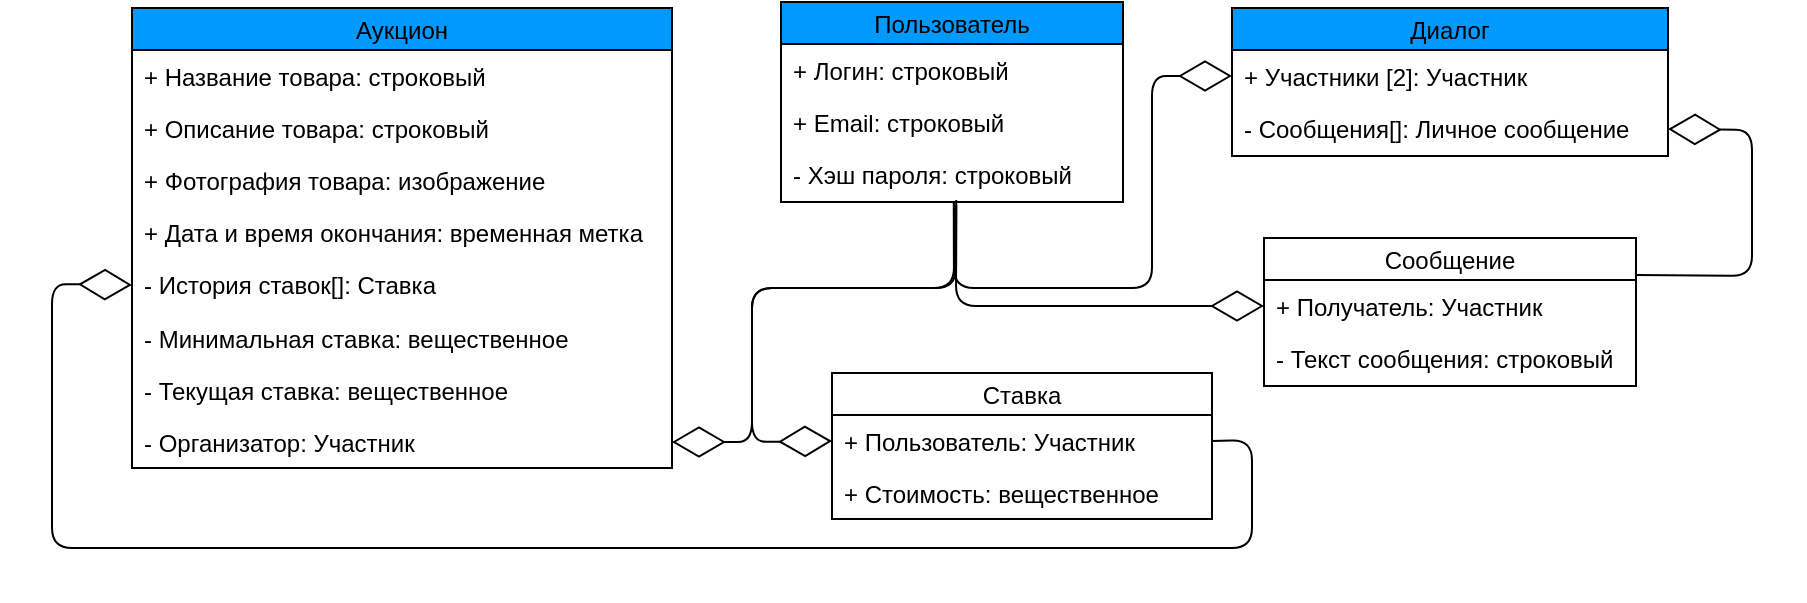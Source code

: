 <mxfile version="10.8.0" type="github"><diagram id="AQ5QFmaultQMSnMsMqJi" name="Page-1"><mxGraphModel dx="1522" dy="551" grid="1" gridSize="10" guides="1" tooltips="1" connect="1" arrows="1" fold="1" page="1" pageScale="1" pageWidth="827" pageHeight="1169" math="0" shadow="0"><root><mxCell id="0"/><mxCell id="1" parent="0"/><mxCell id="TbKP556X_Xz2wsDatqSE-5" value="Пользователь" style="swimlane;fontStyle=0;childLayout=stackLayout;horizontal=1;startSize=21;fillColor=#0099FF;horizontalStack=0;resizeParent=1;resizeParentMax=0;resizeLast=0;collapsible=1;marginBottom=0;" parent="1" vertex="1"><mxGeometry x="364.5" y="257" width="171" height="100" as="geometry"><mxRectangle x="160" y="330" width="90" height="26" as="alternateBounds"/></mxGeometry></mxCell><mxCell id="vkU80xxKK1Wwucy_U0-b-13" value="+ Логин: строковый" style="text;strokeColor=none;fillColor=none;align=left;verticalAlign=top;spacingLeft=4;spacingRight=4;overflow=hidden;rotatable=0;points=[[0,0.5],[1,0.5]];portConstraint=eastwest;" parent="TbKP556X_Xz2wsDatqSE-5" vertex="1"><mxGeometry y="21" width="171" height="26" as="geometry"/></mxCell><mxCell id="TbKP556X_Xz2wsDatqSE-7" value="+ Email: строковый" style="text;strokeColor=none;fillColor=none;align=left;verticalAlign=top;spacingLeft=4;spacingRight=4;overflow=hidden;rotatable=0;points=[[0,0.5],[1,0.5]];portConstraint=eastwest;" parent="TbKP556X_Xz2wsDatqSE-5" vertex="1"><mxGeometry y="47" width="171" height="26" as="geometry"/></mxCell><mxCell id="TbKP556X_Xz2wsDatqSE-8" value="- Хэш пароля: строковый" style="text;strokeColor=none;fillColor=none;align=left;verticalAlign=top;spacingLeft=4;spacingRight=4;overflow=hidden;rotatable=0;points=[[0,0.5],[1,0.5]];portConstraint=eastwest;" parent="TbKP556X_Xz2wsDatqSE-5" vertex="1"><mxGeometry y="73" width="171" height="27" as="geometry"/></mxCell><mxCell id="TbKP556X_Xz2wsDatqSE-18" value="Сообщение" style="swimlane;fontStyle=0;childLayout=stackLayout;horizontal=1;startSize=21;fillColor=none;horizontalStack=0;resizeParent=1;resizeParentMax=0;resizeLast=0;collapsible=1;marginBottom=0;" parent="1" vertex="1"><mxGeometry x="606" y="375" width="186" height="74" as="geometry"><mxRectangle x="160" y="330" width="90" height="26" as="alternateBounds"/></mxGeometry></mxCell><mxCell id="TbKP556X_Xz2wsDatqSE-20" value="+ Получатель: Участник" style="text;strokeColor=none;fillColor=none;align=left;verticalAlign=top;spacingLeft=4;spacingRight=4;overflow=hidden;rotatable=0;points=[[0,0.5],[1,0.5]];portConstraint=eastwest;" parent="TbKP556X_Xz2wsDatqSE-18" vertex="1"><mxGeometry y="21" width="186" height="26" as="geometry"/></mxCell><mxCell id="TbKP556X_Xz2wsDatqSE-21" value="- Текст сообщения: строковый" style="text;strokeColor=none;fillColor=none;align=left;verticalAlign=top;spacingLeft=4;spacingRight=4;overflow=hidden;rotatable=0;points=[[0,0.5],[1,0.5]];portConstraint=eastwest;" parent="TbKP556X_Xz2wsDatqSE-18" vertex="1"><mxGeometry y="47" width="186" height="27" as="geometry"/></mxCell><mxCell id="TbKP556X_Xz2wsDatqSE-27" value="Диалог" style="swimlane;fontStyle=0;childLayout=stackLayout;horizontal=1;startSize=21;fillColor=#0099FF;horizontalStack=0;resizeParent=1;resizeParentMax=0;resizeLast=0;collapsible=1;marginBottom=0;" parent="1" vertex="1"><mxGeometry x="590" y="260" width="218" height="74" as="geometry"><mxRectangle x="160" y="330" width="90" height="26" as="alternateBounds"/></mxGeometry></mxCell><mxCell id="TbKP556X_Xz2wsDatqSE-28" value="+ Участники [2]: Участник" style="text;strokeColor=none;fillColor=none;align=left;verticalAlign=top;spacingLeft=4;spacingRight=4;overflow=hidden;rotatable=0;points=[[0,0.5],[1,0.5]];portConstraint=eastwest;" parent="TbKP556X_Xz2wsDatqSE-27" vertex="1"><mxGeometry y="21" width="218" height="26" as="geometry"/></mxCell><mxCell id="TbKP556X_Xz2wsDatqSE-29" value="- Сообщения[]: Личное сообщение" style="text;strokeColor=none;fillColor=none;align=left;verticalAlign=top;spacingLeft=4;spacingRight=4;overflow=hidden;rotatable=0;points=[[0,0.5],[1,0.5]];portConstraint=eastwest;" parent="TbKP556X_Xz2wsDatqSE-27" vertex="1"><mxGeometry y="47" width="218" height="27" as="geometry"/></mxCell><mxCell id="TbKP556X_Xz2wsDatqSE-33" value="Аукцион" style="swimlane;fontStyle=0;childLayout=stackLayout;horizontal=1;startSize=21;fillColor=#0099FF;horizontalStack=0;resizeParent=1;resizeParentMax=0;resizeLast=0;collapsible=1;marginBottom=0;" parent="1" vertex="1"><mxGeometry x="40" y="260" width="270" height="230" as="geometry"><mxRectangle x="160" y="330" width="90" height="26" as="alternateBounds"/></mxGeometry></mxCell><mxCell id="TbKP556X_Xz2wsDatqSE-2" value="+ Название товара: строковый" style="text;strokeColor=none;fillColor=none;align=left;verticalAlign=top;spacingLeft=4;spacingRight=4;overflow=hidden;rotatable=0;points=[[0,0.5],[1,0.5]];portConstraint=eastwest;" parent="TbKP556X_Xz2wsDatqSE-33" vertex="1"><mxGeometry y="21" width="270" height="26" as="geometry"/></mxCell><mxCell id="TbKP556X_Xz2wsDatqSE-3" value="+ Описание товара: строковый" style="text;strokeColor=none;fillColor=none;align=left;verticalAlign=top;spacingLeft=4;spacingRight=4;overflow=hidden;rotatable=0;points=[[0,0.5],[1,0.5]];portConstraint=eastwest;" parent="TbKP556X_Xz2wsDatqSE-33" vertex="1"><mxGeometry y="47" width="270" height="26" as="geometry"/></mxCell><mxCell id="TbKP556X_Xz2wsDatqSE-4" value="+ Фотография товара: изображение" style="text;strokeColor=none;fillColor=none;align=left;verticalAlign=top;spacingLeft=4;spacingRight=4;overflow=hidden;rotatable=0;points=[[0,0.5],[1,0.5]];portConstraint=eastwest;" parent="TbKP556X_Xz2wsDatqSE-33" vertex="1"><mxGeometry y="73" width="270" height="26" as="geometry"/></mxCell><mxCell id="TbKP556X_Xz2wsDatqSE-35" value="+ Дата и время окончания: временная метка" style="text;strokeColor=none;fillColor=none;align=left;verticalAlign=top;spacingLeft=4;spacingRight=4;overflow=hidden;rotatable=0;points=[[0,0.5],[1,0.5]];portConstraint=eastwest;" parent="TbKP556X_Xz2wsDatqSE-33" vertex="1"><mxGeometry y="99" width="270" height="26" as="geometry"/></mxCell><mxCell id="TbKP556X_Xz2wsDatqSE-36" value="- История ставок[]: Ставка" style="text;strokeColor=none;fillColor=none;align=left;verticalAlign=top;spacingLeft=4;spacingRight=4;overflow=hidden;rotatable=0;points=[[0,0.5],[1,0.5]];portConstraint=eastwest;" parent="TbKP556X_Xz2wsDatqSE-33" vertex="1"><mxGeometry y="125" width="270" height="27" as="geometry"/></mxCell><mxCell id="TbKP556X_Xz2wsDatqSE-37" value="- Минимальная ставка: вещественное" style="text;strokeColor=none;fillColor=none;align=left;verticalAlign=top;spacingLeft=4;spacingRight=4;overflow=hidden;rotatable=0;points=[[0,0.5],[1,0.5]];portConstraint=eastwest;" parent="TbKP556X_Xz2wsDatqSE-33" vertex="1"><mxGeometry y="152" width="270" height="26" as="geometry"/></mxCell><mxCell id="TbKP556X_Xz2wsDatqSE-48" value="- Текущая ставка: вещественное" style="text;strokeColor=none;fillColor=none;align=left;verticalAlign=top;spacingLeft=4;spacingRight=4;overflow=hidden;rotatable=0;points=[[0,0.5],[1,0.5]];portConstraint=eastwest;" parent="TbKP556X_Xz2wsDatqSE-33" vertex="1"><mxGeometry y="178" width="270" height="26" as="geometry"/></mxCell><mxCell id="TbKP556X_Xz2wsDatqSE-38" value="- Организатор: Участник" style="text;strokeColor=none;fillColor=none;align=left;verticalAlign=top;spacingLeft=4;spacingRight=4;overflow=hidden;rotatable=0;points=[[0,0.5],[1,0.5]];portConstraint=eastwest;" parent="TbKP556X_Xz2wsDatqSE-33" vertex="1"><mxGeometry y="204" width="270" height="26" as="geometry"/></mxCell><mxCell id="TbKP556X_Xz2wsDatqSE-45" value="Ставка" style="swimlane;fontStyle=0;childLayout=stackLayout;horizontal=1;startSize=21;fillColor=none;horizontalStack=0;resizeParent=1;resizeParentMax=0;resizeLast=0;collapsible=1;marginBottom=0;" parent="1" vertex="1"><mxGeometry x="390" y="442.5" width="190" height="73" as="geometry"><mxRectangle x="160" y="330" width="90" height="26" as="alternateBounds"/></mxGeometry></mxCell><mxCell id="TbKP556X_Xz2wsDatqSE-46" value="+ Пользователь: Участник" style="text;strokeColor=none;fillColor=none;align=left;verticalAlign=top;spacingLeft=4;spacingRight=4;overflow=hidden;rotatable=0;points=[[0,0.5],[1,0.5]];portConstraint=eastwest;" parent="TbKP556X_Xz2wsDatqSE-45" vertex="1"><mxGeometry y="21" width="190" height="26" as="geometry"/></mxCell><mxCell id="TbKP556X_Xz2wsDatqSE-47" value="+ Стоимость: вещественное" style="text;strokeColor=none;fillColor=none;align=left;verticalAlign=top;spacingLeft=4;spacingRight=4;overflow=hidden;rotatable=0;points=[[0,0.5],[1,0.5]];portConstraint=eastwest;" parent="TbKP556X_Xz2wsDatqSE-45" vertex="1"><mxGeometry y="47" width="190" height="26" as="geometry"/></mxCell><mxCell id="ZzM58FJqwyEjTH_bZMjM-1" value="" style="endArrow=diamondThin;endFill=0;endSize=24;html=1;entryX=0;entryY=0.5;entryDx=0;entryDy=0;exitX=1;exitY=0.5;exitDx=0;exitDy=0;" parent="1" edge="1"><mxGeometry width="160" relative="1" as="geometry"><mxPoint x="579.961" y="476.492" as="sourcePoint"/><mxPoint x="39.961" y="398.503" as="targetPoint"/><Array as="points"><mxPoint x="600" y="476"/><mxPoint x="600" y="530"/><mxPoint y="530"/><mxPoint y="398"/></Array></mxGeometry></mxCell><mxCell id="ZzM58FJqwyEjTH_bZMjM-2" value="" style="endArrow=diamondThin;endFill=0;endSize=24;html=1;exitX=0.512;exitY=1.055;exitDx=0;exitDy=0;exitPerimeter=0;entryX=1;entryY=0.5;entryDx=0;entryDy=0;" parent="1" target="TbKP556X_Xz2wsDatqSE-38" edge="1"><mxGeometry width="160" relative="1" as="geometry"><mxPoint x="452.118" y="358.412" as="sourcePoint"/><mxPoint x="380" y="390" as="targetPoint"/><Array as="points"><mxPoint x="452" y="400"/><mxPoint x="350" y="400"/><mxPoint x="350" y="477"/></Array></mxGeometry></mxCell><mxCell id="ZzM58FJqwyEjTH_bZMjM-7" value="" style="endArrow=diamondThin;endFill=0;endSize=24;html=1;exitX=0.506;exitY=1.009;exitDx=0;exitDy=0;exitPerimeter=0;entryX=0;entryY=0.5;entryDx=0;entryDy=0;" parent="1" target="TbKP556X_Xz2wsDatqSE-46" edge="1"><mxGeometry width="160" relative="1" as="geometry"><mxPoint x="450.941" y="357.235" as="sourcePoint"/><mxPoint x="580" y="420" as="targetPoint"/><Array as="points"><mxPoint x="451" y="400"/><mxPoint x="350" y="400"/><mxPoint x="350" y="477"/></Array></mxGeometry></mxCell><mxCell id="ygHMtbSuob9dLK9qywub-1" value="" style="endArrow=diamondThin;endFill=0;endSize=24;html=1;exitX=1;exitY=0.25;exitDx=0;exitDy=0;entryX=1;entryY=0.5;entryDx=0;entryDy=0;" edge="1" parent="1" source="TbKP556X_Xz2wsDatqSE-18" target="TbKP556X_Xz2wsDatqSE-29"><mxGeometry width="160" relative="1" as="geometry"><mxPoint x="830" y="410" as="sourcePoint"/><mxPoint x="990" y="410" as="targetPoint"/><Array as="points"><mxPoint x="850" y="394"/><mxPoint x="850" y="321"/></Array></mxGeometry></mxCell><mxCell id="ygHMtbSuob9dLK9qywub-2" value="" style="endArrow=diamondThin;endFill=0;endSize=24;html=1;exitX=0.512;exitY=0.964;exitDx=0;exitDy=0;exitPerimeter=0;entryX=0;entryY=0.5;entryDx=0;entryDy=0;" edge="1" parent="1" target="TbKP556X_Xz2wsDatqSE-20"><mxGeometry width="160" relative="1" as="geometry"><mxPoint x="452.118" y="356.059" as="sourcePoint"/><mxPoint x="650" y="400" as="targetPoint"/><Array as="points"><mxPoint x="452" y="409"/></Array></mxGeometry></mxCell><mxCell id="ygHMtbSuob9dLK9qywub-3" value="" style="endArrow=diamondThin;endFill=0;endSize=24;html=1;exitX=0.506;exitY=1.009;exitDx=0;exitDy=0;exitPerimeter=0;entryX=0;entryY=0.5;entryDx=0;entryDy=0;" edge="1" parent="1" target="TbKP556X_Xz2wsDatqSE-28"><mxGeometry width="160" relative="1" as="geometry"><mxPoint x="450.941" y="357.235" as="sourcePoint"/><mxPoint x="640" y="380" as="targetPoint"/><Array as="points"><mxPoint x="451" y="400"/><mxPoint x="550" y="400"/><mxPoint x="550" y="294"/></Array></mxGeometry></mxCell></root></mxGraphModel></diagram></mxfile>